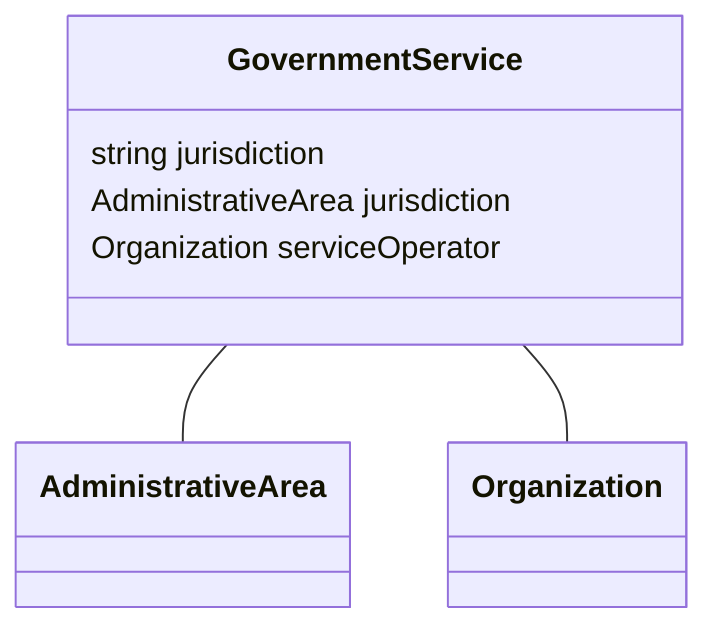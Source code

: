 classDiagram
  GovernmentService -- AdministrativeArea
  GovernmentService -- Organization


class GovernmentService {

  string jurisdiction
  AdministrativeArea jurisdiction
  Organization serviceOperator

 }